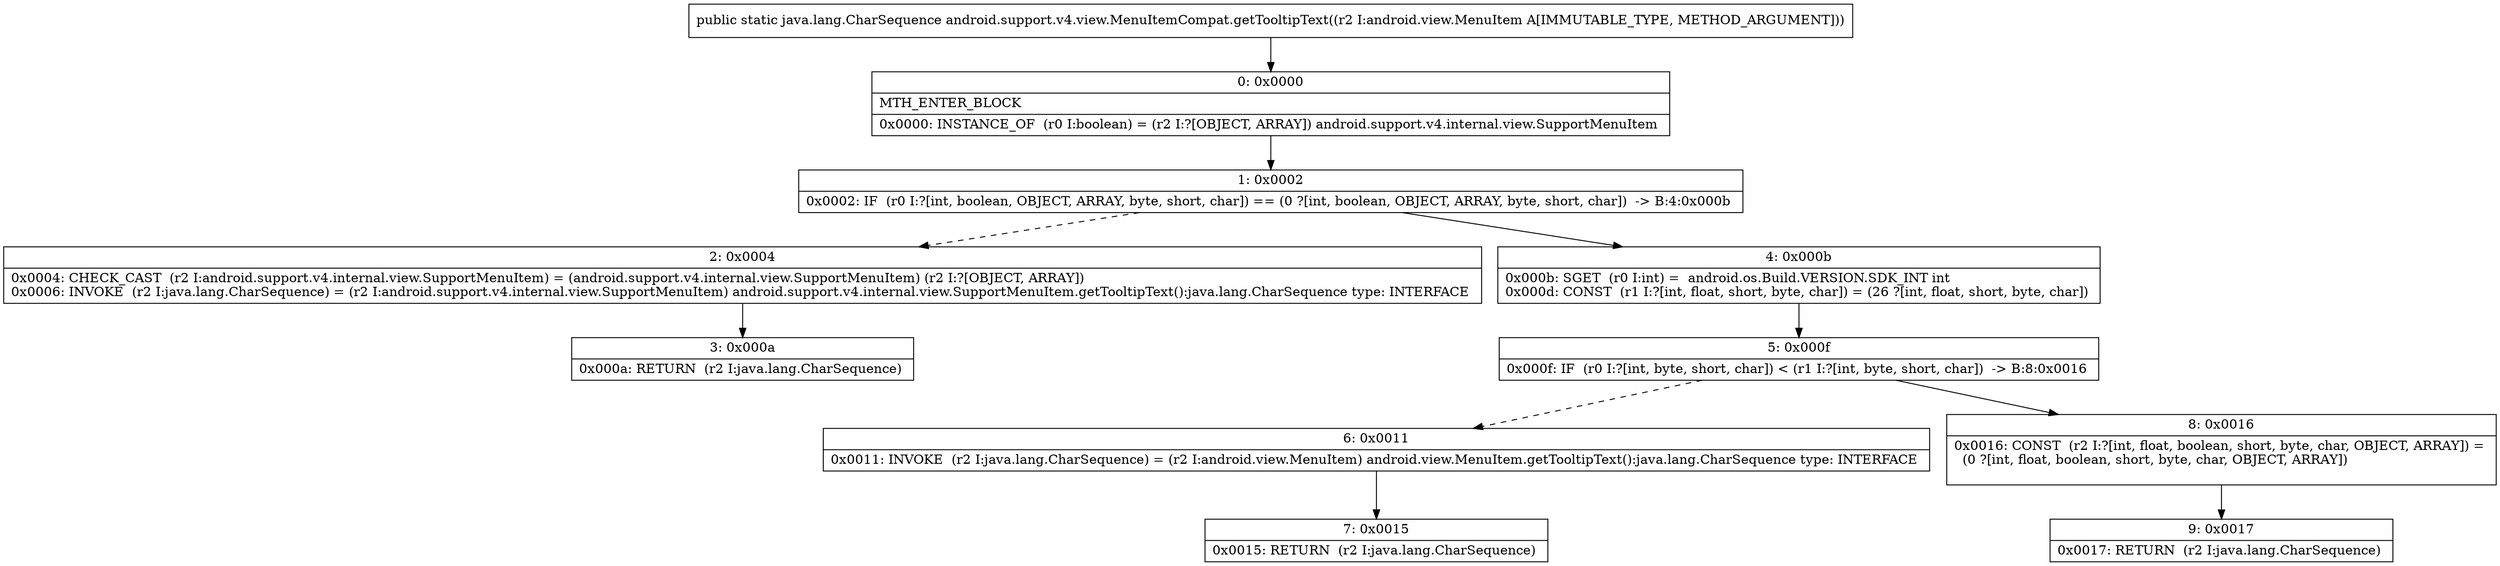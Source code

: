 digraph "CFG forandroid.support.v4.view.MenuItemCompat.getTooltipText(Landroid\/view\/MenuItem;)Ljava\/lang\/CharSequence;" {
Node_0 [shape=record,label="{0\:\ 0x0000|MTH_ENTER_BLOCK\l|0x0000: INSTANCE_OF  (r0 I:boolean) = (r2 I:?[OBJECT, ARRAY]) android.support.v4.internal.view.SupportMenuItem \l}"];
Node_1 [shape=record,label="{1\:\ 0x0002|0x0002: IF  (r0 I:?[int, boolean, OBJECT, ARRAY, byte, short, char]) == (0 ?[int, boolean, OBJECT, ARRAY, byte, short, char])  \-\> B:4:0x000b \l}"];
Node_2 [shape=record,label="{2\:\ 0x0004|0x0004: CHECK_CAST  (r2 I:android.support.v4.internal.view.SupportMenuItem) = (android.support.v4.internal.view.SupportMenuItem) (r2 I:?[OBJECT, ARRAY]) \l0x0006: INVOKE  (r2 I:java.lang.CharSequence) = (r2 I:android.support.v4.internal.view.SupportMenuItem) android.support.v4.internal.view.SupportMenuItem.getTooltipText():java.lang.CharSequence type: INTERFACE \l}"];
Node_3 [shape=record,label="{3\:\ 0x000a|0x000a: RETURN  (r2 I:java.lang.CharSequence) \l}"];
Node_4 [shape=record,label="{4\:\ 0x000b|0x000b: SGET  (r0 I:int) =  android.os.Build.VERSION.SDK_INT int \l0x000d: CONST  (r1 I:?[int, float, short, byte, char]) = (26 ?[int, float, short, byte, char]) \l}"];
Node_5 [shape=record,label="{5\:\ 0x000f|0x000f: IF  (r0 I:?[int, byte, short, char]) \< (r1 I:?[int, byte, short, char])  \-\> B:8:0x0016 \l}"];
Node_6 [shape=record,label="{6\:\ 0x0011|0x0011: INVOKE  (r2 I:java.lang.CharSequence) = (r2 I:android.view.MenuItem) android.view.MenuItem.getTooltipText():java.lang.CharSequence type: INTERFACE \l}"];
Node_7 [shape=record,label="{7\:\ 0x0015|0x0015: RETURN  (r2 I:java.lang.CharSequence) \l}"];
Node_8 [shape=record,label="{8\:\ 0x0016|0x0016: CONST  (r2 I:?[int, float, boolean, short, byte, char, OBJECT, ARRAY]) = \l  (0 ?[int, float, boolean, short, byte, char, OBJECT, ARRAY])\l \l}"];
Node_9 [shape=record,label="{9\:\ 0x0017|0x0017: RETURN  (r2 I:java.lang.CharSequence) \l}"];
MethodNode[shape=record,label="{public static java.lang.CharSequence android.support.v4.view.MenuItemCompat.getTooltipText((r2 I:android.view.MenuItem A[IMMUTABLE_TYPE, METHOD_ARGUMENT])) }"];
MethodNode -> Node_0;
Node_0 -> Node_1;
Node_1 -> Node_2[style=dashed];
Node_1 -> Node_4;
Node_2 -> Node_3;
Node_4 -> Node_5;
Node_5 -> Node_6[style=dashed];
Node_5 -> Node_8;
Node_6 -> Node_7;
Node_8 -> Node_9;
}

